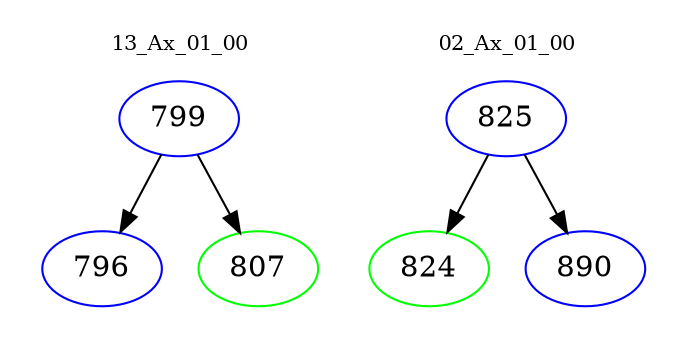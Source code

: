 digraph{
subgraph cluster_0 {
color = white
label = "13_Ax_01_00";
fontsize=10;
T0_799 [label="799", color="blue"]
T0_799 -> T0_796 [color="black"]
T0_796 [label="796", color="blue"]
T0_799 -> T0_807 [color="black"]
T0_807 [label="807", color="green"]
}
subgraph cluster_1 {
color = white
label = "02_Ax_01_00";
fontsize=10;
T1_825 [label="825", color="blue"]
T1_825 -> T1_824 [color="black"]
T1_824 [label="824", color="green"]
T1_825 -> T1_890 [color="black"]
T1_890 [label="890", color="blue"]
}
}
